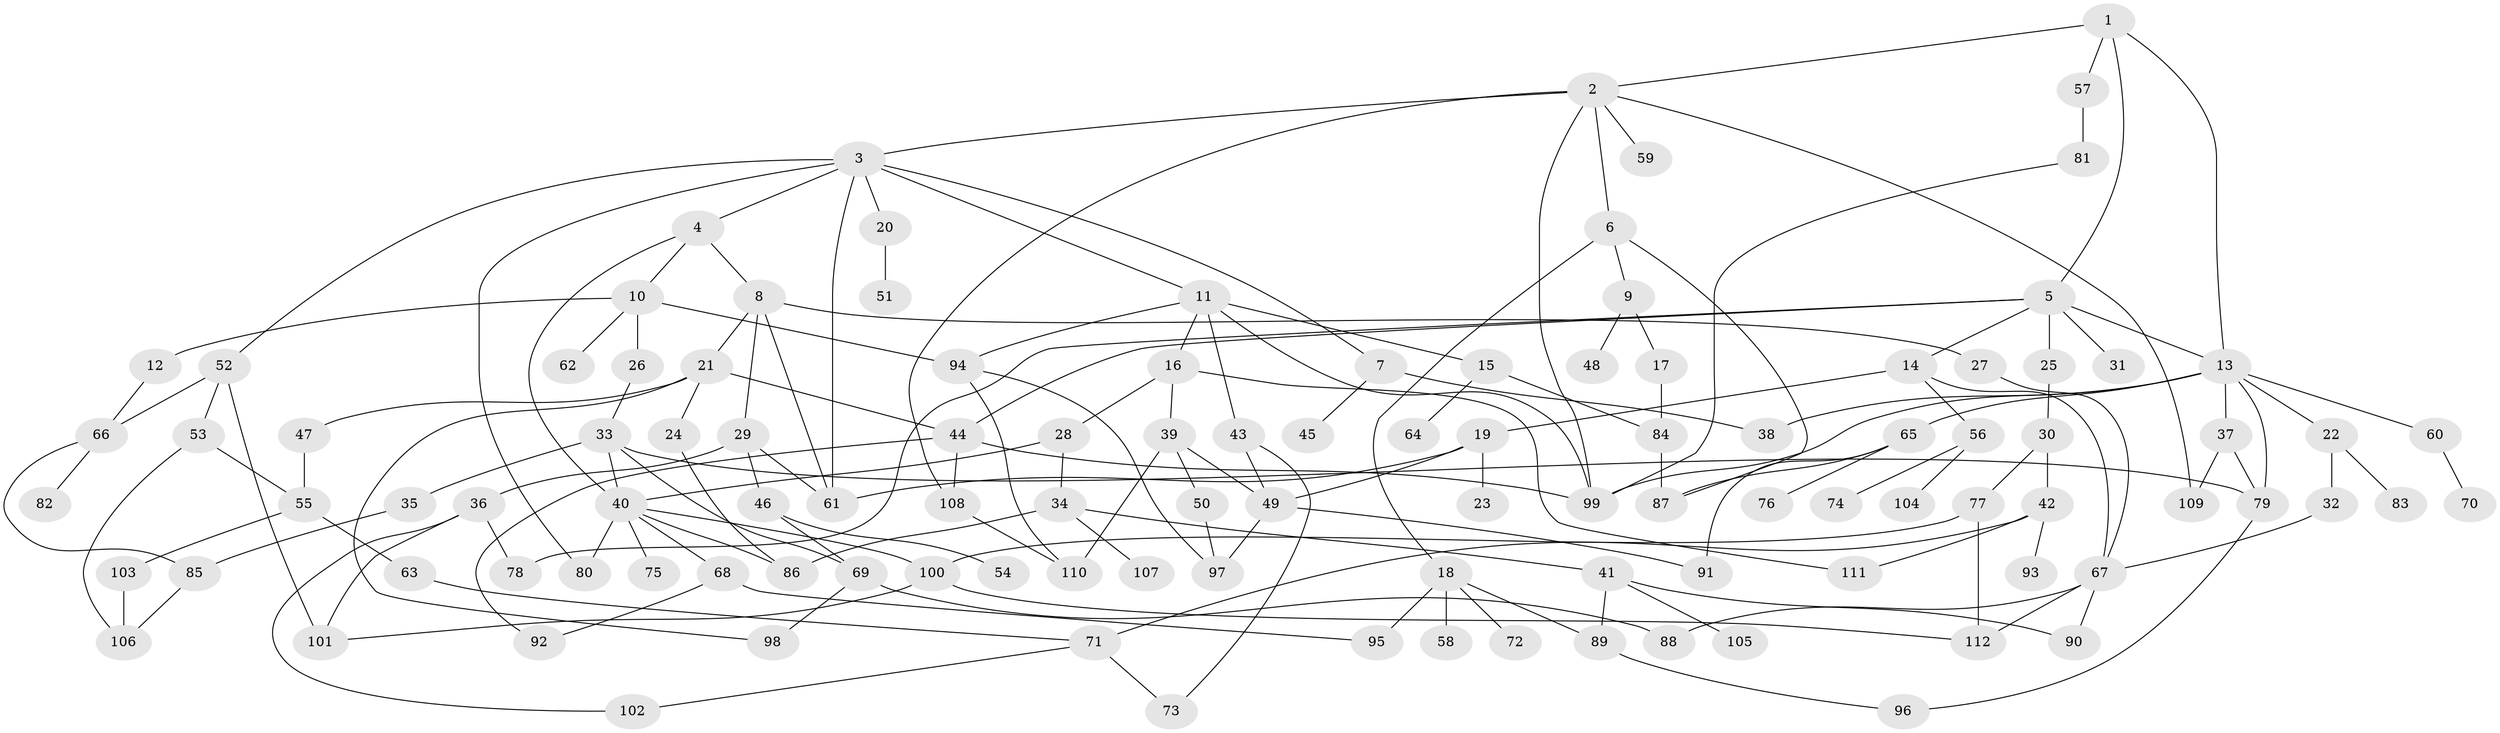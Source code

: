 // coarse degree distribution, {4: 0.19642857142857142, 3: 0.125, 5: 0.14285714285714285, 7: 0.07142857142857142, 2: 0.26785714285714285, 6: 0.03571428571428571, 8: 0.03571428571428571, 1: 0.10714285714285714, 9: 0.017857142857142856}
// Generated by graph-tools (version 1.1) at 2025/36/03/04/25 23:36:11]
// undirected, 112 vertices, 166 edges
graph export_dot {
  node [color=gray90,style=filled];
  1;
  2;
  3;
  4;
  5;
  6;
  7;
  8;
  9;
  10;
  11;
  12;
  13;
  14;
  15;
  16;
  17;
  18;
  19;
  20;
  21;
  22;
  23;
  24;
  25;
  26;
  27;
  28;
  29;
  30;
  31;
  32;
  33;
  34;
  35;
  36;
  37;
  38;
  39;
  40;
  41;
  42;
  43;
  44;
  45;
  46;
  47;
  48;
  49;
  50;
  51;
  52;
  53;
  54;
  55;
  56;
  57;
  58;
  59;
  60;
  61;
  62;
  63;
  64;
  65;
  66;
  67;
  68;
  69;
  70;
  71;
  72;
  73;
  74;
  75;
  76;
  77;
  78;
  79;
  80;
  81;
  82;
  83;
  84;
  85;
  86;
  87;
  88;
  89;
  90;
  91;
  92;
  93;
  94;
  95;
  96;
  97;
  98;
  99;
  100;
  101;
  102;
  103;
  104;
  105;
  106;
  107;
  108;
  109;
  110;
  111;
  112;
  1 -- 2;
  1 -- 5;
  1 -- 57;
  1 -- 13;
  2 -- 3;
  2 -- 6;
  2 -- 59;
  2 -- 108;
  2 -- 109;
  2 -- 99;
  3 -- 4;
  3 -- 7;
  3 -- 11;
  3 -- 20;
  3 -- 52;
  3 -- 61;
  3 -- 80;
  4 -- 8;
  4 -- 10;
  4 -- 40;
  5 -- 13;
  5 -- 14;
  5 -- 25;
  5 -- 31;
  5 -- 44;
  5 -- 78;
  6 -- 9;
  6 -- 18;
  6 -- 87;
  7 -- 45;
  7 -- 38;
  8 -- 21;
  8 -- 27;
  8 -- 29;
  8 -- 61;
  9 -- 17;
  9 -- 48;
  10 -- 12;
  10 -- 26;
  10 -- 62;
  10 -- 94;
  11 -- 15;
  11 -- 16;
  11 -- 43;
  11 -- 99;
  11 -- 94;
  12 -- 66;
  13 -- 22;
  13 -- 37;
  13 -- 38;
  13 -- 60;
  13 -- 65;
  13 -- 79;
  13 -- 99;
  14 -- 19;
  14 -- 56;
  14 -- 67;
  15 -- 64;
  15 -- 84;
  16 -- 28;
  16 -- 39;
  16 -- 111;
  17 -- 84;
  18 -- 58;
  18 -- 72;
  18 -- 89;
  18 -- 95;
  19 -- 23;
  19 -- 49;
  19 -- 61;
  20 -- 51;
  21 -- 24;
  21 -- 47;
  21 -- 98;
  21 -- 44;
  22 -- 32;
  22 -- 83;
  24 -- 86;
  25 -- 30;
  26 -- 33;
  27 -- 67;
  28 -- 34;
  28 -- 40;
  29 -- 36;
  29 -- 46;
  29 -- 61;
  30 -- 42;
  30 -- 77;
  32 -- 67;
  33 -- 35;
  33 -- 40;
  33 -- 69;
  33 -- 79;
  34 -- 41;
  34 -- 107;
  34 -- 86;
  35 -- 85;
  36 -- 78;
  36 -- 102;
  36 -- 101;
  37 -- 109;
  37 -- 79;
  39 -- 50;
  39 -- 49;
  39 -- 110;
  40 -- 68;
  40 -- 75;
  40 -- 80;
  40 -- 86;
  40 -- 100;
  41 -- 90;
  41 -- 105;
  41 -- 89;
  42 -- 93;
  42 -- 111;
  42 -- 71;
  43 -- 49;
  43 -- 73;
  44 -- 108;
  44 -- 99;
  44 -- 92;
  46 -- 54;
  46 -- 69;
  47 -- 55;
  49 -- 91;
  49 -- 97;
  50 -- 97;
  52 -- 53;
  52 -- 66;
  52 -- 101;
  53 -- 106;
  53 -- 55;
  55 -- 63;
  55 -- 103;
  56 -- 74;
  56 -- 104;
  57 -- 81;
  60 -- 70;
  63 -- 71;
  65 -- 76;
  65 -- 91;
  65 -- 87;
  66 -- 82;
  66 -- 85;
  67 -- 88;
  67 -- 112;
  67 -- 90;
  68 -- 92;
  68 -- 95;
  69 -- 98;
  69 -- 88;
  71 -- 73;
  71 -- 102;
  77 -- 100;
  77 -- 112;
  79 -- 96;
  81 -- 99;
  84 -- 87;
  85 -- 106;
  89 -- 96;
  94 -- 110;
  94 -- 97;
  100 -- 101;
  100 -- 112;
  103 -- 106;
  108 -- 110;
}
